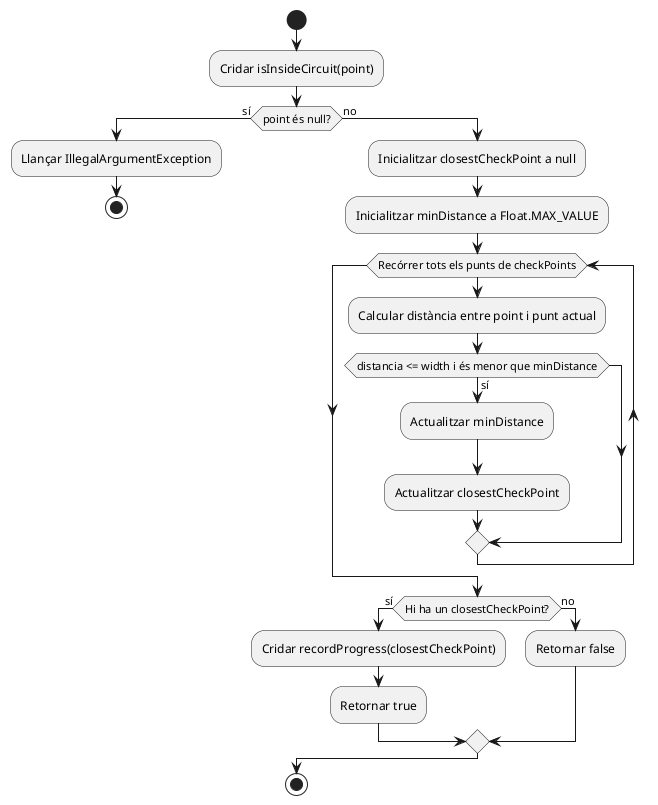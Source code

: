 @startuml
start
:Cridar isInsideCircuit(point);

if (point és null?) then (sí)
    :Llançar IllegalArgumentException;
    stop
else (no)
    :Inicialitzar closestCheckPoint a null;
    :Inicialitzar minDistance a Float.MAX_VALUE;

    while (Recórrer tots els punts de checkPoints)
        :Calcular distància entre point i punt actual;

        if (distancia <= width i és menor que minDistance) then (sí)
            :Actualitzar minDistance;
            :Actualitzar closestCheckPoint;
        endif
    endwhile

    if (Hi ha un closestCheckPoint?) then (sí)
        :Cridar recordProgress(closestCheckPoint);
        :Retornar true;
    else (no)
        :Retornar false;
    endif
endif

stop
@enduml

